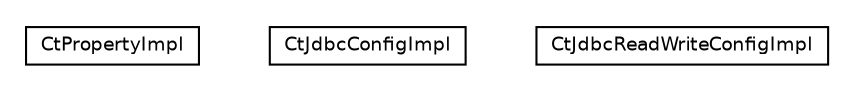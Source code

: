 #!/usr/local/bin/dot
#
# Class diagram 
# Generated by UmlGraph version 4.6 (http://www.spinellis.gr/sw/umlgraph)
#

digraph G {
	edge [fontname="Helvetica",fontsize=10,labelfontname="Helvetica",labelfontsize=10];
	node [fontname="Helvetica",fontsize=10,shape=plaintext];
	// org.synchronoss.cpo.jdbc.cpoJdbcConfig.impl.CtPropertyImpl
	c4862 [label=<<table border="0" cellborder="1" cellspacing="0" cellpadding="2" port="p" href="./CtPropertyImpl.html">
		<tr><td><table border="0" cellspacing="0" cellpadding="1">
			<tr><td> CtPropertyImpl </td></tr>
		</table></td></tr>
		</table>>, fontname="Helvetica", fontcolor="black", fontsize=9.0];
	// org.synchronoss.cpo.jdbc.cpoJdbcConfig.impl.CtJdbcConfigImpl
	c4863 [label=<<table border="0" cellborder="1" cellspacing="0" cellpadding="2" port="p" href="./CtJdbcConfigImpl.html">
		<tr><td><table border="0" cellspacing="0" cellpadding="1">
			<tr><td> CtJdbcConfigImpl </td></tr>
		</table></td></tr>
		</table>>, fontname="Helvetica", fontcolor="black", fontsize=9.0];
	// org.synchronoss.cpo.jdbc.cpoJdbcConfig.impl.CtJdbcReadWriteConfigImpl
	c4864 [label=<<table border="0" cellborder="1" cellspacing="0" cellpadding="2" port="p" href="./CtJdbcReadWriteConfigImpl.html">
		<tr><td><table border="0" cellspacing="0" cellpadding="1">
			<tr><td> CtJdbcReadWriteConfigImpl </td></tr>
		</table></td></tr>
		</table>>, fontname="Helvetica", fontcolor="black", fontsize=9.0];
}

